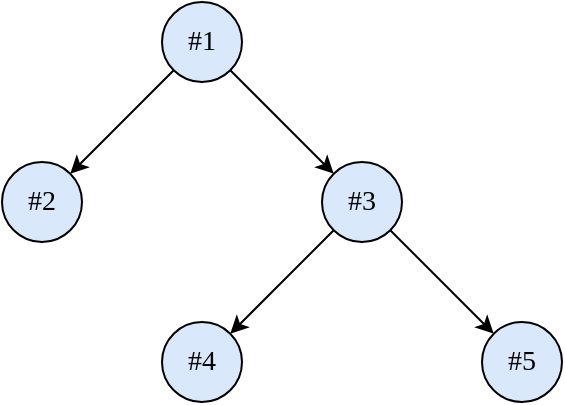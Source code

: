 <mxfile version="24.6.4" type="device">
  <diagram name="Página-1" id="E-u-CpDYemUjqZMhalig">
    <mxGraphModel dx="880" dy="532" grid="1" gridSize="10" guides="1" tooltips="1" connect="1" arrows="1" fold="1" page="1" pageScale="1" pageWidth="827" pageHeight="1169" math="0" shadow="0">
      <root>
        <mxCell id="0" />
        <mxCell id="1" parent="0" />
        <mxCell id="cOSjpcxcCmP_2cGqgnM--1" value="&lt;font size=&quot;1&quot; face=&quot;Lucida Console&quot;&gt;&lt;span style=&quot;font-size: 14px;&quot;&gt;#1&lt;/span&gt;&lt;/font&gt;" style="ellipse;whiteSpace=wrap;html=1;aspect=fixed;fillColor=#dae8fc;strokeColor=#000000;" vertex="1" parent="1">
          <mxGeometry x="400" y="120" width="40" height="40" as="geometry" />
        </mxCell>
        <mxCell id="cOSjpcxcCmP_2cGqgnM--2" value="&lt;font size=&quot;1&quot; face=&quot;Lucida Console&quot;&gt;&lt;span style=&quot;font-size: 14px;&quot;&gt;#2&lt;/span&gt;&lt;/font&gt;" style="ellipse;whiteSpace=wrap;html=1;aspect=fixed;fillColor=#dae8fc;strokeColor=#000000;" vertex="1" parent="1">
          <mxGeometry x="320" y="200" width="40" height="40" as="geometry" />
        </mxCell>
        <mxCell id="cOSjpcxcCmP_2cGqgnM--3" value="&lt;font size=&quot;1&quot; face=&quot;Lucida Console&quot;&gt;&lt;span style=&quot;font-size: 14px;&quot;&gt;#3&lt;/span&gt;&lt;/font&gt;" style="ellipse;whiteSpace=wrap;html=1;aspect=fixed;fillColor=#dae8fc;strokeColor=#000000;" vertex="1" parent="1">
          <mxGeometry x="480" y="200" width="40" height="40" as="geometry" />
        </mxCell>
        <mxCell id="cOSjpcxcCmP_2cGqgnM--4" value="&lt;font size=&quot;1&quot; face=&quot;Lucida Console&quot;&gt;&lt;span style=&quot;font-size: 14px;&quot;&gt;#4&lt;/span&gt;&lt;/font&gt;" style="ellipse;whiteSpace=wrap;html=1;aspect=fixed;fillColor=#dae8fc;strokeColor=#000000;" vertex="1" parent="1">
          <mxGeometry x="400" y="280" width="40" height="40" as="geometry" />
        </mxCell>
        <mxCell id="cOSjpcxcCmP_2cGqgnM--5" value="&lt;font size=&quot;1&quot; face=&quot;Lucida Console&quot;&gt;&lt;span style=&quot;font-size: 14px;&quot;&gt;#5&lt;/span&gt;&lt;/font&gt;" style="ellipse;whiteSpace=wrap;html=1;aspect=fixed;fillColor=#dae8fc;strokeColor=#000000;" vertex="1" parent="1">
          <mxGeometry x="560" y="280" width="40" height="40" as="geometry" />
        </mxCell>
        <mxCell id="cOSjpcxcCmP_2cGqgnM--7" value="" style="endArrow=classic;html=1;rounded=0;exitX=0;exitY=1;exitDx=0;exitDy=0;entryX=1;entryY=0;entryDx=0;entryDy=0;" edge="1" parent="1" source="cOSjpcxcCmP_2cGqgnM--3" target="cOSjpcxcCmP_2cGqgnM--4">
          <mxGeometry width="50" height="50" relative="1" as="geometry">
            <mxPoint x="420" y="430" as="sourcePoint" />
            <mxPoint x="470" y="380" as="targetPoint" />
          </mxGeometry>
        </mxCell>
        <mxCell id="cOSjpcxcCmP_2cGqgnM--8" value="" style="endArrow=classic;html=1;rounded=0;exitX=1;exitY=1;exitDx=0;exitDy=0;entryX=0;entryY=0;entryDx=0;entryDy=0;" edge="1" parent="1" source="cOSjpcxcCmP_2cGqgnM--3" target="cOSjpcxcCmP_2cGqgnM--5">
          <mxGeometry width="50" height="50" relative="1" as="geometry">
            <mxPoint x="496" y="244" as="sourcePoint" />
            <mxPoint x="444" y="296" as="targetPoint" />
          </mxGeometry>
        </mxCell>
        <mxCell id="cOSjpcxcCmP_2cGqgnM--9" value="" style="endArrow=classic;html=1;rounded=0;exitX=0;exitY=1;exitDx=0;exitDy=0;entryX=1;entryY=0;entryDx=0;entryDy=0;" edge="1" parent="1" source="cOSjpcxcCmP_2cGqgnM--1" target="cOSjpcxcCmP_2cGqgnM--2">
          <mxGeometry width="50" height="50" relative="1" as="geometry">
            <mxPoint x="496" y="244" as="sourcePoint" />
            <mxPoint x="444" y="296" as="targetPoint" />
          </mxGeometry>
        </mxCell>
        <mxCell id="cOSjpcxcCmP_2cGqgnM--10" value="" style="endArrow=classic;html=1;rounded=0;exitX=1;exitY=1;exitDx=0;exitDy=0;" edge="1" parent="1" source="cOSjpcxcCmP_2cGqgnM--1" target="cOSjpcxcCmP_2cGqgnM--3">
          <mxGeometry width="50" height="50" relative="1" as="geometry">
            <mxPoint x="416" y="164" as="sourcePoint" />
            <mxPoint x="364" y="216" as="targetPoint" />
          </mxGeometry>
        </mxCell>
      </root>
    </mxGraphModel>
  </diagram>
</mxfile>
